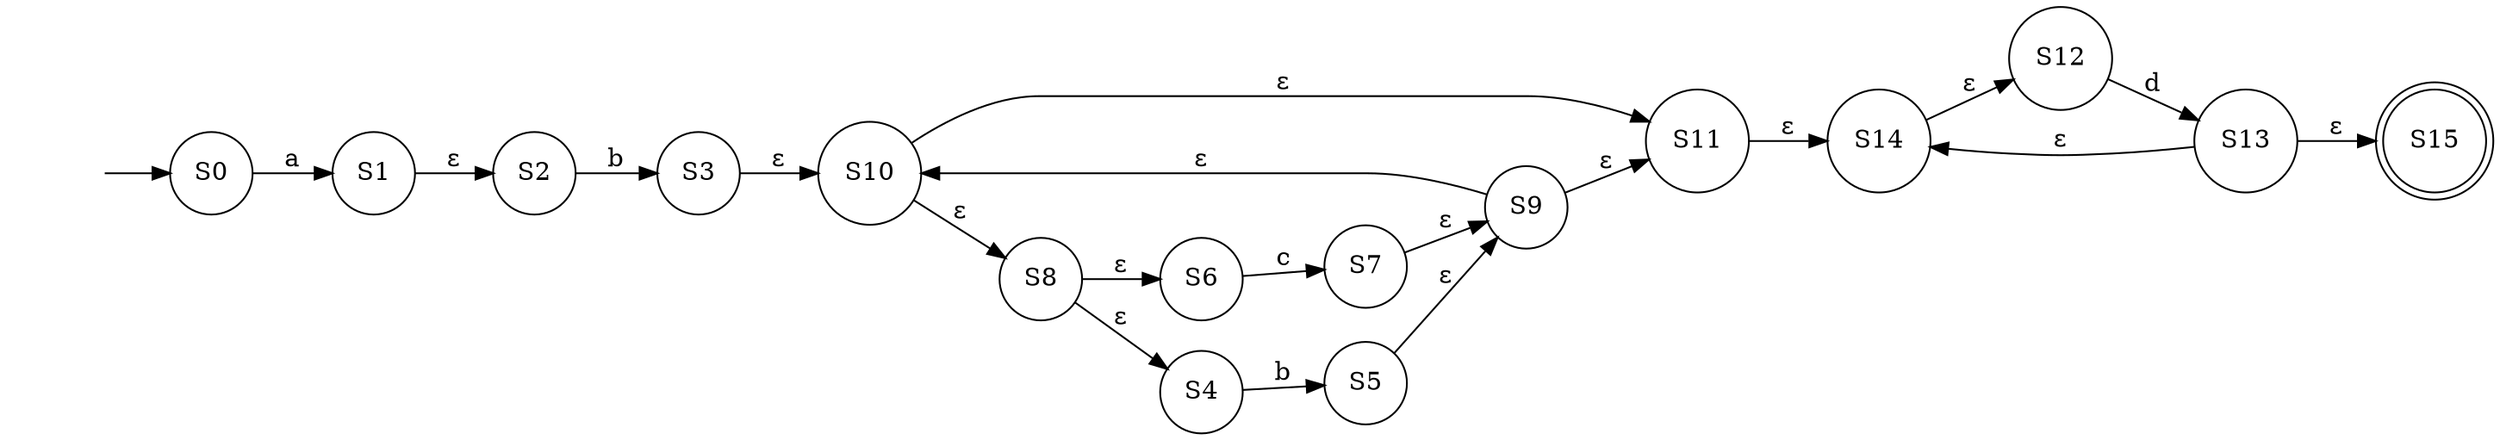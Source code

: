digraph NFA {
	graph [rankdir=LR]
	"" [label="" shape=plaintext]
	S15 [label=S15 shape=doublecircle]
	S9 [label=S9 shape=circle]
	S7 [label=S7 shape=circle]
	S14 [label=S14 shape=circle]
	S10 [label=S10 shape=circle]
	S4 [label=S4 shape=circle]
	S11 [label=S11 shape=circle]
	S13 [label=S13 shape=circle]
	S5 [label=S5 shape=circle]
	S2 [label=S2 shape=circle]
	S0 [label=S0 shape=circle]
	S6 [label=S6 shape=circle]
	S3 [label=S3 shape=circle]
	S8 [label=S8 shape=circle]
	S1 [label=S1 shape=circle]
	S12 [label=S12 shape=circle]
	"" -> S0 [label=""]
	S0 -> S1 [label=a]
	S1 -> S2 [label="ε"]
	S2 -> S3 [label=b]
	S3 -> S10 [label="ε"]
	S4 -> S5 [label=b]
	S5 -> S9 [label="ε"]
	S6 -> S7 [label=c]
	S7 -> S9 [label="ε"]
	S8 -> S4 [label="ε"]
	S8 -> S6 [label="ε"]
	S9 -> S10 [label="ε"]
	S9 -> S11 [label="ε"]
	S10 -> S8 [label="ε"]
	S10 -> S11 [label="ε"]
	S11 -> S14 [label="ε"]
	S12 -> S13 [label=d]
	S13 -> S15 [label="ε"]
	S13 -> S14 [label="ε"]
	S14 -> S12 [label="ε"]
}

